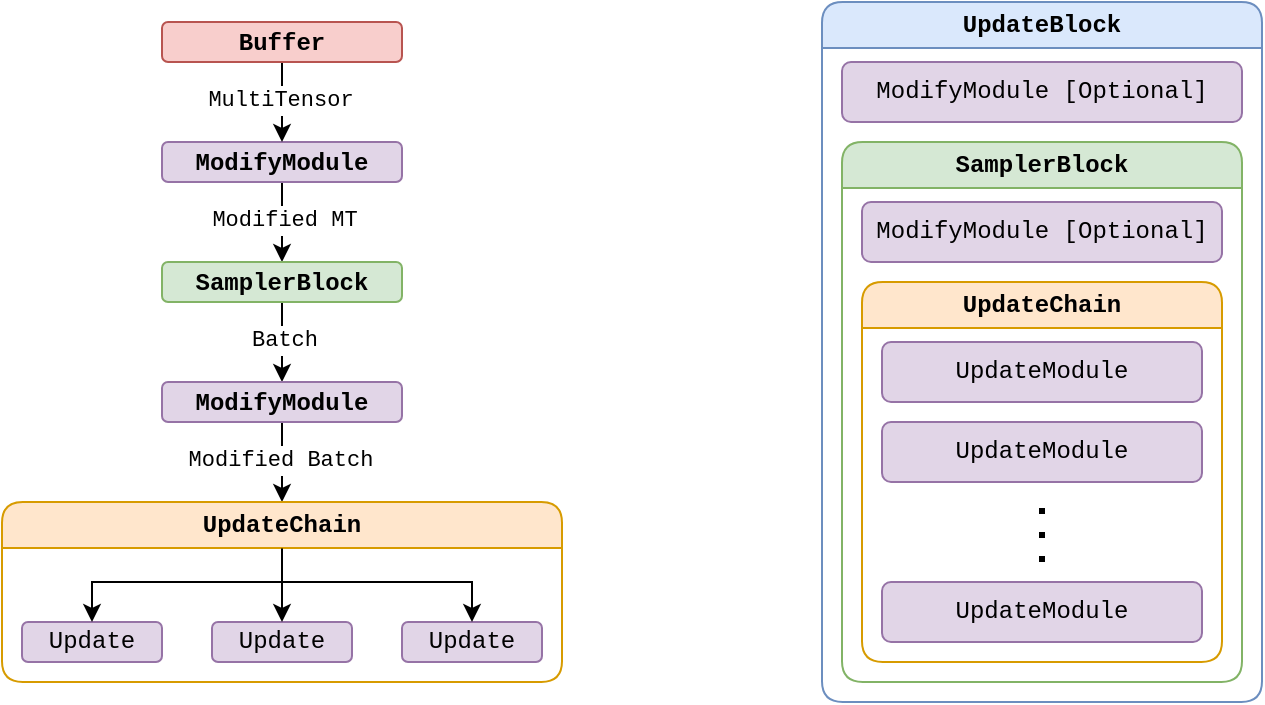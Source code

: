 <mxfile version="25.0.3">
  <diagram name="Page-1" id="7aEoS9DHAGaQn_O4AqDP">
    <mxGraphModel dx="977" dy="571" grid="1" gridSize="10" guides="1" tooltips="1" connect="1" arrows="1" fold="1" page="1" pageScale="1" pageWidth="850" pageHeight="1100" math="0" shadow="0">
      <root>
        <mxCell id="0" />
        <mxCell id="1" parent="0" />
        <mxCell id="46nrLrE-pRHJPLSC7djJ-2" value="UpdateBlock" style="swimlane;whiteSpace=wrap;html=1;rounded=1;fontFamily=Courier New;dropTarget=1;collapsible=0;fillColor=#dae8fc;strokeColor=#6c8ebf;" vertex="1" parent="1">
          <mxGeometry x="450" y="130" width="220" height="350" as="geometry" />
        </mxCell>
        <mxCell id="46nrLrE-pRHJPLSC7djJ-4" value="&lt;font&gt;ModifyModule [Optional]&lt;/font&gt;" style="rounded=1;whiteSpace=wrap;html=1;fontFamily=Courier New;fillColor=#e1d5e7;strokeColor=#9673a6;" vertex="1" parent="46nrLrE-pRHJPLSC7djJ-2">
          <mxGeometry x="10" y="30" width="200" height="30" as="geometry" />
        </mxCell>
        <mxCell id="46nrLrE-pRHJPLSC7djJ-5" value="SamplerBlock" style="swimlane;whiteSpace=wrap;html=1;fontFamily=Courier New;rounded=1;glass=0;swimlaneLine=1;collapsible=0;fillColor=#d5e8d4;strokeColor=#82b366;" vertex="1" parent="46nrLrE-pRHJPLSC7djJ-2">
          <mxGeometry x="10" y="70" width="200" height="270" as="geometry">
            <mxRectangle x="10" y="70" width="130" height="30" as="alternateBounds" />
          </mxGeometry>
        </mxCell>
        <mxCell id="46nrLrE-pRHJPLSC7djJ-6" value="ModifyModule [Optional]" style="rounded=1;whiteSpace=wrap;html=1;fontFamily=Courier New;fillColor=#e1d5e7;strokeColor=#9673a6;" vertex="1" parent="46nrLrE-pRHJPLSC7djJ-5">
          <mxGeometry x="10" y="30" width="180" height="30" as="geometry" />
        </mxCell>
        <mxCell id="46nrLrE-pRHJPLSC7djJ-8" value="UpdateChain" style="swimlane;whiteSpace=wrap;html=1;fontFamily=Courier New;rounded=1;collapsible=0;fillColor=#ffe6cc;strokeColor=#d79b00;" vertex="1" parent="46nrLrE-pRHJPLSC7djJ-5">
          <mxGeometry x="10" y="70" width="180" height="190" as="geometry" />
        </mxCell>
        <mxCell id="46nrLrE-pRHJPLSC7djJ-9" value="UpdateModule" style="rounded=1;whiteSpace=wrap;html=1;fontFamily=Courier New;fillColor=#e1d5e7;strokeColor=#9673a6;" vertex="1" parent="46nrLrE-pRHJPLSC7djJ-8">
          <mxGeometry x="10" y="30" width="160" height="30" as="geometry" />
        </mxCell>
        <mxCell id="46nrLrE-pRHJPLSC7djJ-10" value="UpdateModule" style="rounded=1;whiteSpace=wrap;html=1;fontFamily=Courier New;fillColor=#e1d5e7;strokeColor=#9673a6;" vertex="1" parent="46nrLrE-pRHJPLSC7djJ-8">
          <mxGeometry x="10" y="70" width="160" height="30" as="geometry" />
        </mxCell>
        <mxCell id="46nrLrE-pRHJPLSC7djJ-11" value="UpdateModule" style="rounded=1;whiteSpace=wrap;html=1;fontFamily=Courier New;fillColor=#e1d5e7;strokeColor=#9673a6;" vertex="1" parent="46nrLrE-pRHJPLSC7djJ-8">
          <mxGeometry x="10" y="150" width="160" height="30" as="geometry" />
        </mxCell>
        <mxCell id="46nrLrE-pRHJPLSC7djJ-14" value="" style="endArrow=none;dashed=1;html=1;dashPattern=1 3;strokeWidth=3;rounded=0;fontFamily=Courier New;" edge="1" parent="1">
          <mxGeometry width="50" height="50" relative="1" as="geometry">
            <mxPoint x="560" y="410" as="sourcePoint" />
            <mxPoint x="560" y="380" as="targetPoint" />
          </mxGeometry>
        </mxCell>
        <mxCell id="46nrLrE-pRHJPLSC7djJ-22" style="edgeStyle=orthogonalEdgeStyle;rounded=0;orthogonalLoop=1;jettySize=auto;html=1;exitX=0.5;exitY=1;exitDx=0;exitDy=0;entryX=0.5;entryY=0;entryDx=0;entryDy=0;" edge="1" parent="1" source="46nrLrE-pRHJPLSC7djJ-17" target="46nrLrE-pRHJPLSC7djJ-21">
          <mxGeometry relative="1" as="geometry" />
        </mxCell>
        <mxCell id="46nrLrE-pRHJPLSC7djJ-23" value="&lt;font face=&quot;Courier New&quot;&gt;Modified MT&lt;/font&gt;" style="edgeLabel;html=1;align=center;verticalAlign=middle;resizable=0;points=[];" vertex="1" connectable="0" parent="46nrLrE-pRHJPLSC7djJ-22">
          <mxGeometry x="-0.04" y="1" relative="1" as="geometry">
            <mxPoint as="offset" />
          </mxGeometry>
        </mxCell>
        <mxCell id="46nrLrE-pRHJPLSC7djJ-17" value="&lt;font face=&quot;Courier New&quot;&gt;&lt;b&gt;ModifyModule&lt;/b&gt;&lt;/font&gt;" style="rounded=1;whiteSpace=wrap;html=1;fillColor=#e1d5e7;strokeColor=#9673a6;" vertex="1" parent="1">
          <mxGeometry x="120" y="200" width="120" height="20" as="geometry" />
        </mxCell>
        <mxCell id="46nrLrE-pRHJPLSC7djJ-19" style="edgeStyle=orthogonalEdgeStyle;rounded=0;orthogonalLoop=1;jettySize=auto;html=1;exitX=0.5;exitY=1;exitDx=0;exitDy=0;entryX=0.5;entryY=0;entryDx=0;entryDy=0;" edge="1" parent="1" source="46nrLrE-pRHJPLSC7djJ-18" target="46nrLrE-pRHJPLSC7djJ-17">
          <mxGeometry relative="1" as="geometry" />
        </mxCell>
        <mxCell id="46nrLrE-pRHJPLSC7djJ-20" value="&lt;font face=&quot;Courier New&quot;&gt;MultiTensor&lt;/font&gt;" style="edgeLabel;html=1;align=center;verticalAlign=middle;resizable=0;points=[];" vertex="1" connectable="0" parent="46nrLrE-pRHJPLSC7djJ-19">
          <mxGeometry x="-0.06" y="-1" relative="1" as="geometry">
            <mxPoint as="offset" />
          </mxGeometry>
        </mxCell>
        <mxCell id="46nrLrE-pRHJPLSC7djJ-18" value="&lt;font face=&quot;Courier New&quot;&gt;&lt;b&gt;Buffer&lt;/b&gt;&lt;/font&gt;" style="rounded=1;whiteSpace=wrap;html=1;fillColor=#f8cecc;strokeColor=#b85450;" vertex="1" parent="1">
          <mxGeometry x="120" y="140" width="120" height="20" as="geometry" />
        </mxCell>
        <mxCell id="46nrLrE-pRHJPLSC7djJ-32" style="edgeStyle=orthogonalEdgeStyle;rounded=0;orthogonalLoop=1;jettySize=auto;html=1;exitX=0.5;exitY=1;exitDx=0;exitDy=0;entryX=0.5;entryY=0;entryDx=0;entryDy=0;" edge="1" parent="1" source="46nrLrE-pRHJPLSC7djJ-21" target="46nrLrE-pRHJPLSC7djJ-24">
          <mxGeometry relative="1" as="geometry" />
        </mxCell>
        <mxCell id="46nrLrE-pRHJPLSC7djJ-37" value="&lt;font face=&quot;Courier New&quot;&gt;Batch&lt;/font&gt;" style="edgeLabel;html=1;align=center;verticalAlign=middle;resizable=0;points=[];" vertex="1" connectable="0" parent="46nrLrE-pRHJPLSC7djJ-32">
          <mxGeometry x="-0.021" y="1" relative="1" as="geometry">
            <mxPoint y="-1" as="offset" />
          </mxGeometry>
        </mxCell>
        <mxCell id="46nrLrE-pRHJPLSC7djJ-21" value="&lt;font face=&quot;Courier New&quot;&gt;&lt;b&gt;SamplerBlock&lt;/b&gt;&lt;/font&gt;" style="rounded=1;whiteSpace=wrap;html=1;fillColor=#d5e8d4;strokeColor=#82b366;" vertex="1" parent="1">
          <mxGeometry x="120" y="260" width="120" height="20" as="geometry" />
        </mxCell>
        <mxCell id="46nrLrE-pRHJPLSC7djJ-42" style="edgeStyle=orthogonalEdgeStyle;rounded=0;orthogonalLoop=1;jettySize=auto;html=1;exitX=0.5;exitY=1;exitDx=0;exitDy=0;entryX=0.5;entryY=0;entryDx=0;entryDy=0;" edge="1" parent="1" source="46nrLrE-pRHJPLSC7djJ-24" target="46nrLrE-pRHJPLSC7djJ-38">
          <mxGeometry relative="1" as="geometry" />
        </mxCell>
        <mxCell id="46nrLrE-pRHJPLSC7djJ-44" value="&lt;font face=&quot;Courier New&quot;&gt;Modified Batch&lt;/font&gt;" style="edgeLabel;html=1;align=center;verticalAlign=middle;resizable=0;points=[];" vertex="1" connectable="0" parent="46nrLrE-pRHJPLSC7djJ-42">
          <mxGeometry x="-0.015" y="-1" relative="1" as="geometry">
            <mxPoint y="-1" as="offset" />
          </mxGeometry>
        </mxCell>
        <mxCell id="46nrLrE-pRHJPLSC7djJ-24" value="&lt;font face=&quot;Courier New&quot;&gt;&lt;b&gt;ModifyModule&lt;/b&gt;&lt;/font&gt;" style="rounded=1;whiteSpace=wrap;html=1;fillColor=#e1d5e7;strokeColor=#9673a6;" vertex="1" parent="1">
          <mxGeometry x="120" y="320" width="120" height="20" as="geometry" />
        </mxCell>
        <mxCell id="46nrLrE-pRHJPLSC7djJ-38" value="UpdateChain" style="swimlane;whiteSpace=wrap;html=1;fontFamily=Courier New;rounded=1;collapsible=0;fillColor=#ffe6cc;strokeColor=#d79b00;startSize=23;points=[[0,0,0,0,0],[0,0.25,0,0,0],[0,0.5,0,0,0],[0,0.75,0,0,0],[0,1,0,0,0],[0.25,0,0,0,0],[0.25,1,0,0,0],[0.5,0,0,0,0],[0.5,0.26,0,0,0],[0.5,1,0,0,0],[0.75,0,0,0,0],[0.75,1,0,0,0],[1,0,0,0,0],[1,0.25,0,0,0],[1,0.5,0,0,0],[1,0.75,0,0,0],[1,1,0,0,0]];" vertex="1" parent="1">
          <mxGeometry x="40" y="380" width="280" height="90" as="geometry" />
        </mxCell>
        <mxCell id="46nrLrE-pRHJPLSC7djJ-39" value="Update" style="rounded=1;whiteSpace=wrap;html=1;fontFamily=Courier New;fillColor=#e1d5e7;strokeColor=#9673a6;" vertex="1" parent="46nrLrE-pRHJPLSC7djJ-38">
          <mxGeometry x="10" y="60" width="70" height="20" as="geometry" />
        </mxCell>
        <mxCell id="46nrLrE-pRHJPLSC7djJ-47" style="edgeStyle=orthogonalEdgeStyle;rounded=0;orthogonalLoop=1;jettySize=auto;html=1;exitX=0.5;exitY=0.26;exitDx=0;exitDy=0;exitPerimeter=0;entryX=0.5;entryY=0;entryDx=0;entryDy=0;" edge="1" parent="46nrLrE-pRHJPLSC7djJ-38" source="46nrLrE-pRHJPLSC7djJ-38" target="46nrLrE-pRHJPLSC7djJ-39">
          <mxGeometry relative="1" as="geometry">
            <Array as="points">
              <mxPoint x="140" y="40" />
              <mxPoint x="45" y="40" />
            </Array>
          </mxGeometry>
        </mxCell>
        <mxCell id="46nrLrE-pRHJPLSC7djJ-48" value="Update" style="rounded=1;whiteSpace=wrap;html=1;fontFamily=Courier New;fillColor=#e1d5e7;strokeColor=#9673a6;" vertex="1" parent="46nrLrE-pRHJPLSC7djJ-38">
          <mxGeometry x="105" y="60" width="70" height="20" as="geometry" />
        </mxCell>
        <mxCell id="46nrLrE-pRHJPLSC7djJ-49" style="edgeStyle=orthogonalEdgeStyle;rounded=0;orthogonalLoop=1;jettySize=auto;html=1;exitX=0.5;exitY=0.26;exitDx=0;exitDy=0;exitPerimeter=0;entryX=0.5;entryY=0;entryDx=0;entryDy=0;" edge="1" parent="46nrLrE-pRHJPLSC7djJ-38" source="46nrLrE-pRHJPLSC7djJ-38" target="46nrLrE-pRHJPLSC7djJ-48">
          <mxGeometry relative="1" as="geometry" />
        </mxCell>
        <mxCell id="46nrLrE-pRHJPLSC7djJ-50" value="Update" style="rounded=1;whiteSpace=wrap;html=1;fontFamily=Courier New;fillColor=#e1d5e7;strokeColor=#9673a6;" vertex="1" parent="46nrLrE-pRHJPLSC7djJ-38">
          <mxGeometry x="200" y="60" width="70" height="20" as="geometry" />
        </mxCell>
        <mxCell id="46nrLrE-pRHJPLSC7djJ-51" style="edgeStyle=orthogonalEdgeStyle;rounded=0;orthogonalLoop=1;jettySize=auto;html=1;exitX=0.5;exitY=0.26;exitDx=0;exitDy=0;exitPerimeter=0;entryX=0.5;entryY=0;entryDx=0;entryDy=0;" edge="1" parent="46nrLrE-pRHJPLSC7djJ-38" source="46nrLrE-pRHJPLSC7djJ-38" target="46nrLrE-pRHJPLSC7djJ-50">
          <mxGeometry relative="1" as="geometry">
            <Array as="points">
              <mxPoint x="140" y="40" />
              <mxPoint x="235" y="40" />
            </Array>
          </mxGeometry>
        </mxCell>
      </root>
    </mxGraphModel>
  </diagram>
</mxfile>
